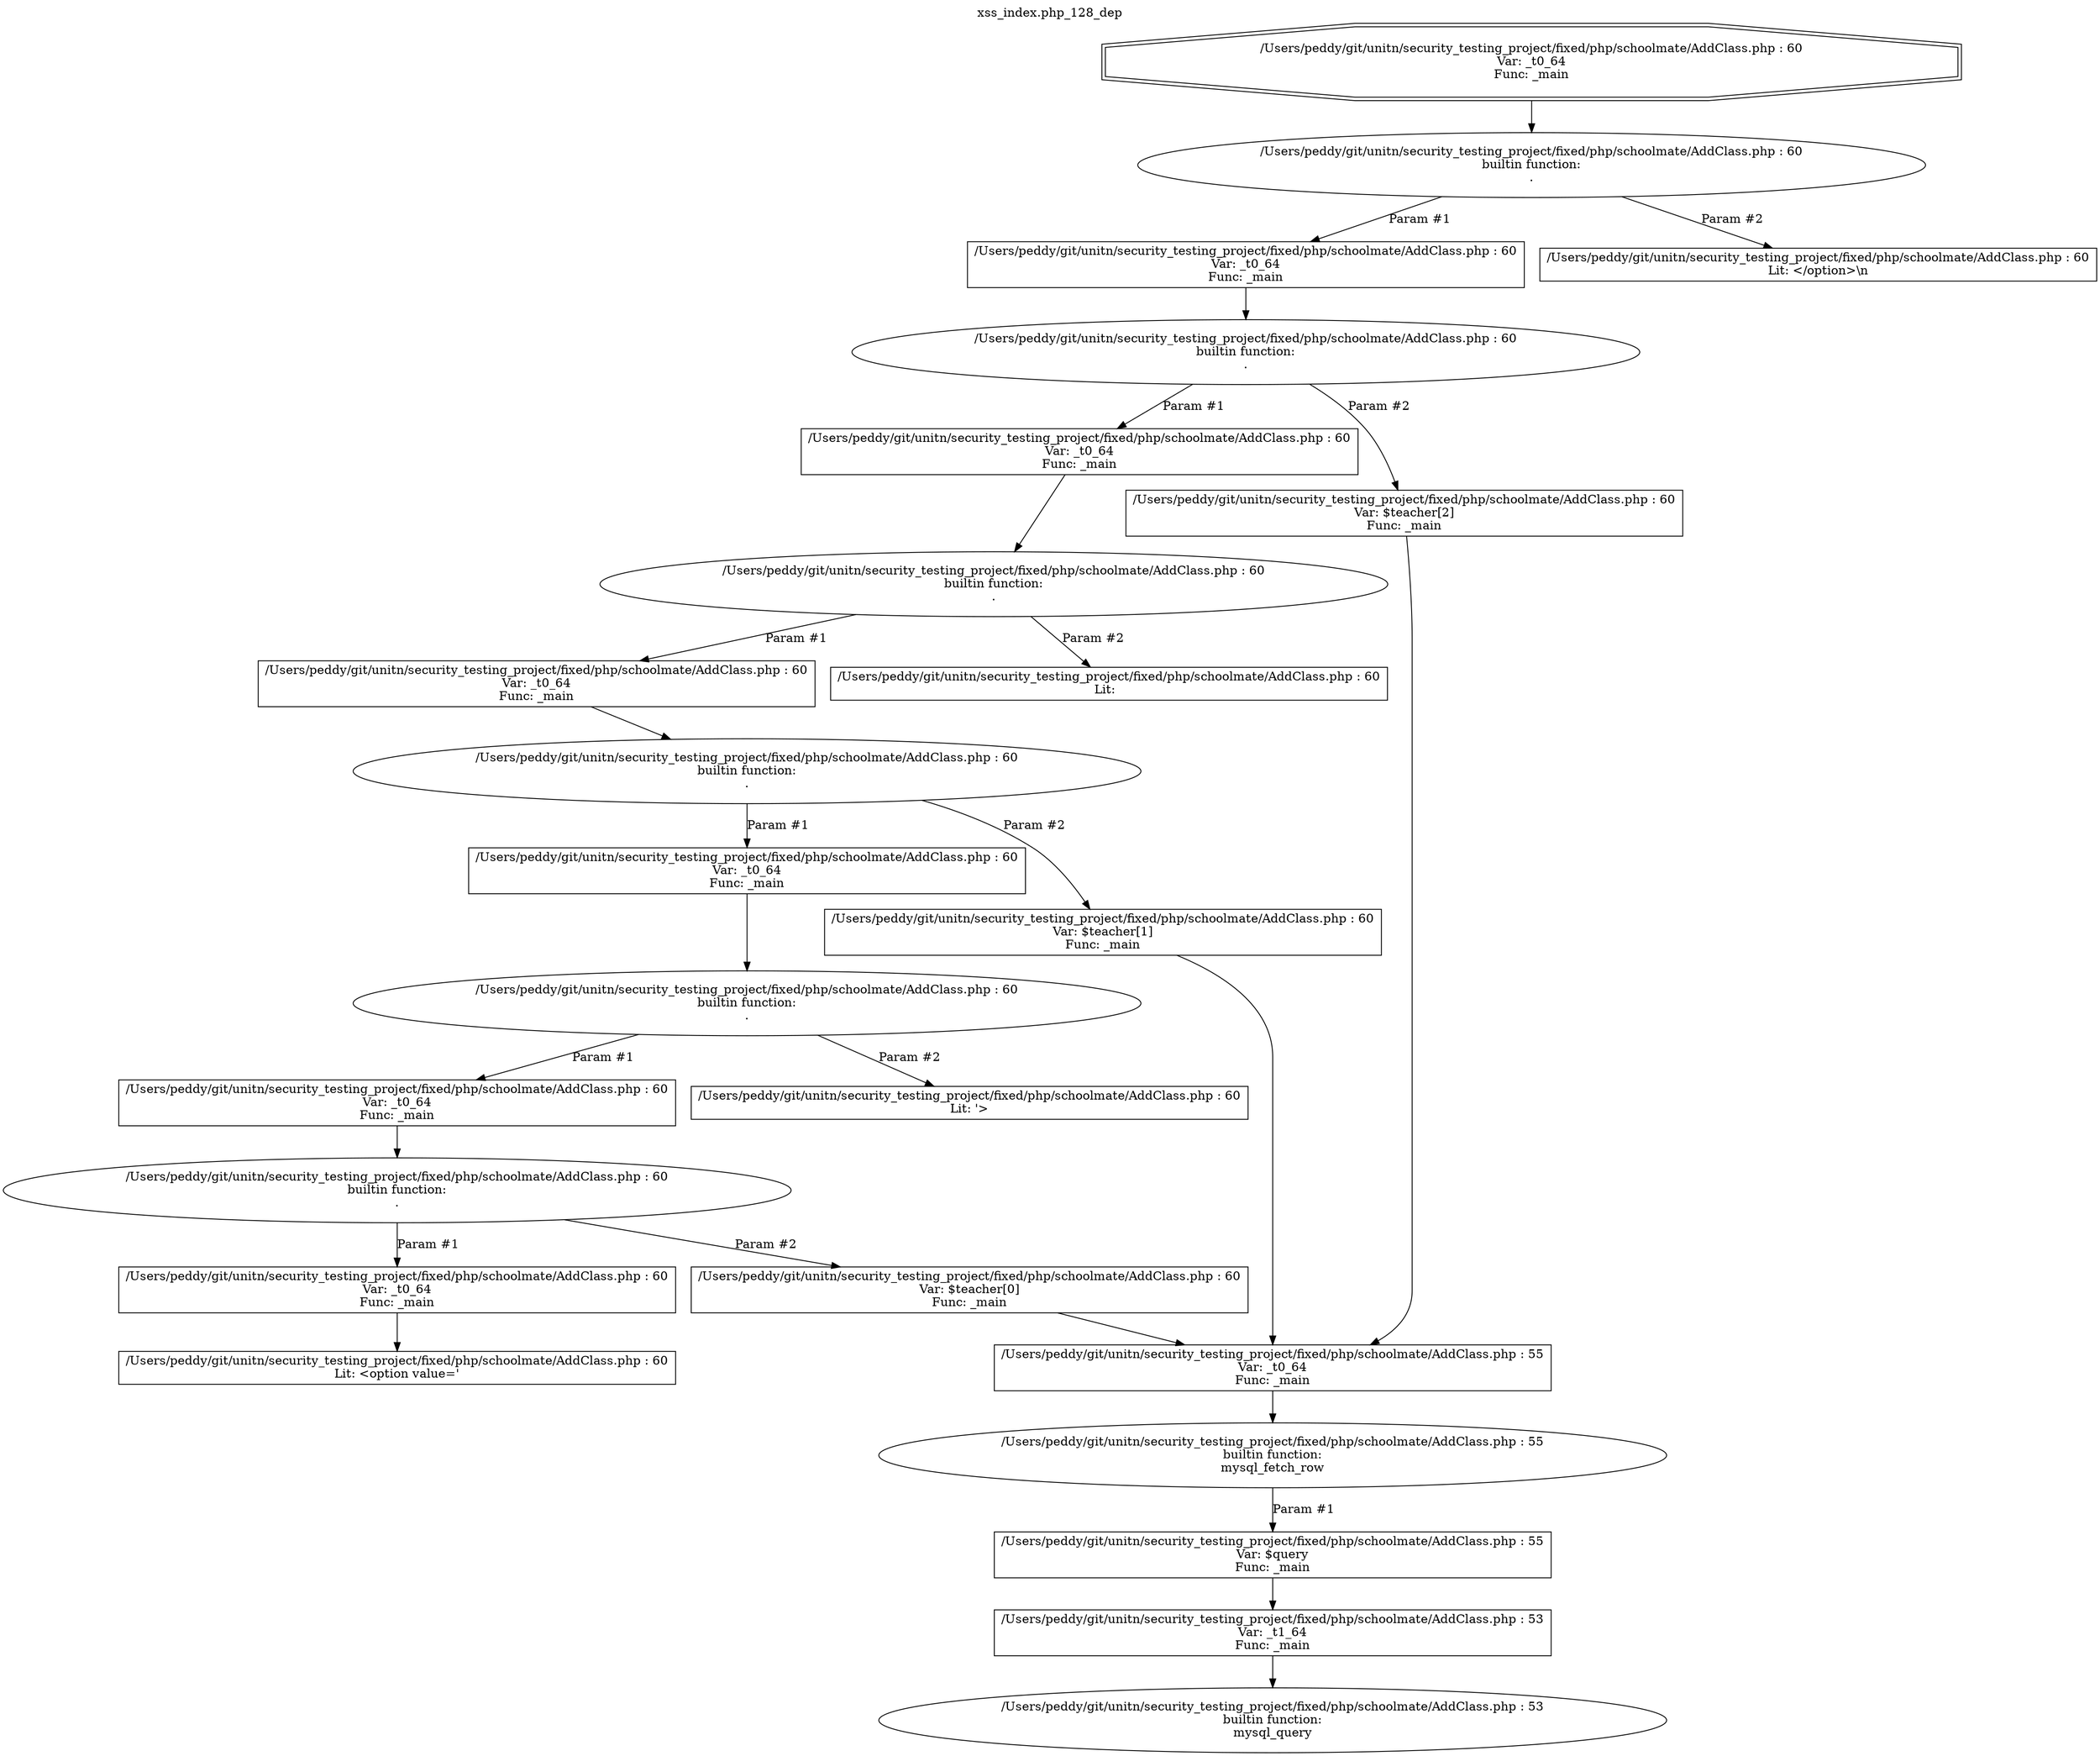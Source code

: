 digraph cfg {
  label="xss_index.php_128_dep";
  labelloc=t;
  n1 [shape=doubleoctagon, label="/Users/peddy/git/unitn/security_testing_project/fixed/php/schoolmate/AddClass.php : 60\nVar: _t0_64\nFunc: _main\n"];
  n2 [shape=ellipse, label="/Users/peddy/git/unitn/security_testing_project/fixed/php/schoolmate/AddClass.php : 60\nbuiltin function:\n.\n"];
  n3 [shape=box, label="/Users/peddy/git/unitn/security_testing_project/fixed/php/schoolmate/AddClass.php : 60\nVar: _t0_64\nFunc: _main\n"];
  n4 [shape=ellipse, label="/Users/peddy/git/unitn/security_testing_project/fixed/php/schoolmate/AddClass.php : 60\nbuiltin function:\n.\n"];
  n5 [shape=box, label="/Users/peddy/git/unitn/security_testing_project/fixed/php/schoolmate/AddClass.php : 60\nVar: _t0_64\nFunc: _main\n"];
  n6 [shape=ellipse, label="/Users/peddy/git/unitn/security_testing_project/fixed/php/schoolmate/AddClass.php : 60\nbuiltin function:\n.\n"];
  n7 [shape=box, label="/Users/peddy/git/unitn/security_testing_project/fixed/php/schoolmate/AddClass.php : 60\nVar: _t0_64\nFunc: _main\n"];
  n8 [shape=ellipse, label="/Users/peddy/git/unitn/security_testing_project/fixed/php/schoolmate/AddClass.php : 60\nbuiltin function:\n.\n"];
  n9 [shape=box, label="/Users/peddy/git/unitn/security_testing_project/fixed/php/schoolmate/AddClass.php : 60\nVar: _t0_64\nFunc: _main\n"];
  n10 [shape=ellipse, label="/Users/peddy/git/unitn/security_testing_project/fixed/php/schoolmate/AddClass.php : 60\nbuiltin function:\n.\n"];
  n11 [shape=box, label="/Users/peddy/git/unitn/security_testing_project/fixed/php/schoolmate/AddClass.php : 60\nVar: _t0_64\nFunc: _main\n"];
  n12 [shape=ellipse, label="/Users/peddy/git/unitn/security_testing_project/fixed/php/schoolmate/AddClass.php : 60\nbuiltin function:\n.\n"];
  n13 [shape=box, label="/Users/peddy/git/unitn/security_testing_project/fixed/php/schoolmate/AddClass.php : 60\nVar: _t0_64\nFunc: _main\n"];
  n14 [shape=box, label="/Users/peddy/git/unitn/security_testing_project/fixed/php/schoolmate/AddClass.php : 60\nLit: <option value='\n"];
  n15 [shape=box, label="/Users/peddy/git/unitn/security_testing_project/fixed/php/schoolmate/AddClass.php : 60\nVar: $teacher[0]\nFunc: _main\n"];
  n16 [shape=box, label="/Users/peddy/git/unitn/security_testing_project/fixed/php/schoolmate/AddClass.php : 55\nVar: _t0_64\nFunc: _main\n"];
  n17 [shape=ellipse, label="/Users/peddy/git/unitn/security_testing_project/fixed/php/schoolmate/AddClass.php : 55\nbuiltin function:\nmysql_fetch_row\n"];
  n18 [shape=box, label="/Users/peddy/git/unitn/security_testing_project/fixed/php/schoolmate/AddClass.php : 55\nVar: $query\nFunc: _main\n"];
  n19 [shape=box, label="/Users/peddy/git/unitn/security_testing_project/fixed/php/schoolmate/AddClass.php : 53\nVar: _t1_64\nFunc: _main\n"];
  n20 [shape=ellipse, label="/Users/peddy/git/unitn/security_testing_project/fixed/php/schoolmate/AddClass.php : 53\nbuiltin function:\nmysql_query\n"];
  n21 [shape=box, label="/Users/peddy/git/unitn/security_testing_project/fixed/php/schoolmate/AddClass.php : 60\nLit: '>\n"];
  n22 [shape=box, label="/Users/peddy/git/unitn/security_testing_project/fixed/php/schoolmate/AddClass.php : 60\nVar: $teacher[1]\nFunc: _main\n"];
  n23 [shape=box, label="/Users/peddy/git/unitn/security_testing_project/fixed/php/schoolmate/AddClass.php : 60\nLit:  \n"];
  n24 [shape=box, label="/Users/peddy/git/unitn/security_testing_project/fixed/php/schoolmate/AddClass.php : 60\nVar: $teacher[2]\nFunc: _main\n"];
  n25 [shape=box, label="/Users/peddy/git/unitn/security_testing_project/fixed/php/schoolmate/AddClass.php : 60\nLit: </option>\\n\n"];
  n1 -> n2;
  n3 -> n4;
  n5 -> n6;
  n7 -> n8;
  n9 -> n10;
  n11 -> n12;
  n13 -> n14;
  n12 -> n13[label="Param #1"];
  n12 -> n15[label="Param #2"];
  n16 -> n17;
  n19 -> n20;
  n18 -> n19;
  n17 -> n18[label="Param #1"];
  n15 -> n16;
  n10 -> n11[label="Param #1"];
  n10 -> n21[label="Param #2"];
  n8 -> n9[label="Param #1"];
  n8 -> n22[label="Param #2"];
  n22 -> n16;
  n6 -> n7[label="Param #1"];
  n6 -> n23[label="Param #2"];
  n4 -> n5[label="Param #1"];
  n4 -> n24[label="Param #2"];
  n24 -> n16;
  n2 -> n3[label="Param #1"];
  n2 -> n25[label="Param #2"];
}

